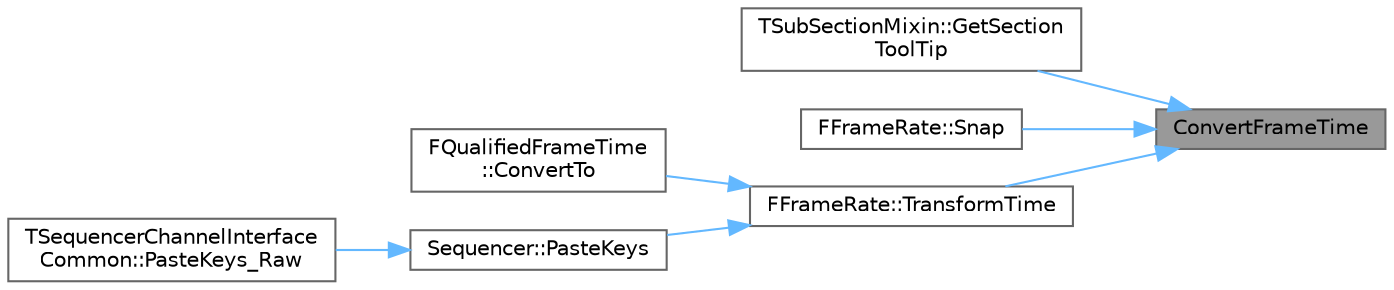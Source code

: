 digraph "ConvertFrameTime"
{
 // INTERACTIVE_SVG=YES
 // LATEX_PDF_SIZE
  bgcolor="transparent";
  edge [fontname=Helvetica,fontsize=10,labelfontname=Helvetica,labelfontsize=10];
  node [fontname=Helvetica,fontsize=10,shape=box,height=0.2,width=0.4];
  rankdir="RL";
  Node1 [id="Node000001",label="ConvertFrameTime",height=0.2,width=0.4,color="gray40", fillcolor="grey60", style="filled", fontcolor="black",tooltip=" "];
  Node1 -> Node2 [id="edge1_Node000001_Node000002",dir="back",color="steelblue1",style="solid",tooltip=" "];
  Node2 [id="Node000002",label="TSubSectionMixin::GetSection\lToolTip",height=0.2,width=0.4,color="grey40", fillcolor="white", style="filled",URL="$db/d4f/classTSubSectionMixin.html#ad1922cd0936b2335882305fb26f166a7",tooltip=" "];
  Node1 -> Node3 [id="edge2_Node000001_Node000003",dir="back",color="steelblue1",style="solid",tooltip=" "];
  Node3 [id="Node000003",label="FFrameRate::Snap",height=0.2,width=0.4,color="grey40", fillcolor="white", style="filled",URL="$df/d97/structFFrameRate.html#a1ab3d1f4249757f040b7c5da65410f26",tooltip="Snap a time specified in one framerate, to another."];
  Node1 -> Node4 [id="edge3_Node000001_Node000004",dir="back",color="steelblue1",style="solid",tooltip=" "];
  Node4 [id="Node000004",label="FFrameRate::TransformTime",height=0.2,width=0.4,color="grey40", fillcolor="white", style="filled",URL="$df/d97/structFFrameRate.html#a31609b2b2543154dc1eea2c1a1d4c7dc",tooltip="Convert the specified time from one framerate to another framerate."];
  Node4 -> Node5 [id="edge4_Node000004_Node000005",dir="back",color="steelblue1",style="solid",tooltip=" "];
  Node5 [id="Node000005",label="FQualifiedFrameTime\l::ConvertTo",height=0.2,width=0.4,color="grey40", fillcolor="white", style="filled",URL="$d4/df1/structFQualifiedFrameTime.html#a990d135637bedfdc7ab7c7bf9c025bcc",tooltip="Convert this frame time to a different frame rate."];
  Node4 -> Node6 [id="edge5_Node000004_Node000006",dir="back",color="steelblue1",style="solid",tooltip=" "];
  Node6 [id="Node000006",label="Sequencer::PasteKeys",height=0.2,width=0.4,color="grey40", fillcolor="white", style="filled",URL="$d5/dd3/namespaceSequencer.html#a062923d35c4c3a0d0400f3838fe5f96a",tooltip="Paste the clipboard contents onto a channel."];
  Node6 -> Node7 [id="edge6_Node000006_Node000007",dir="back",color="steelblue1",style="solid",tooltip=" "];
  Node7 [id="Node000007",label="TSequencerChannelInterface\lCommon::PasteKeys_Raw",height=0.2,width=0.4,color="grey40", fillcolor="white", style="filled",URL="$da/dae/structTSequencerChannelInterfaceCommon.html#a1a17e6615d209053517bf7da3e141f98",tooltip="Paste the specified key track into the specified channel."];
}
